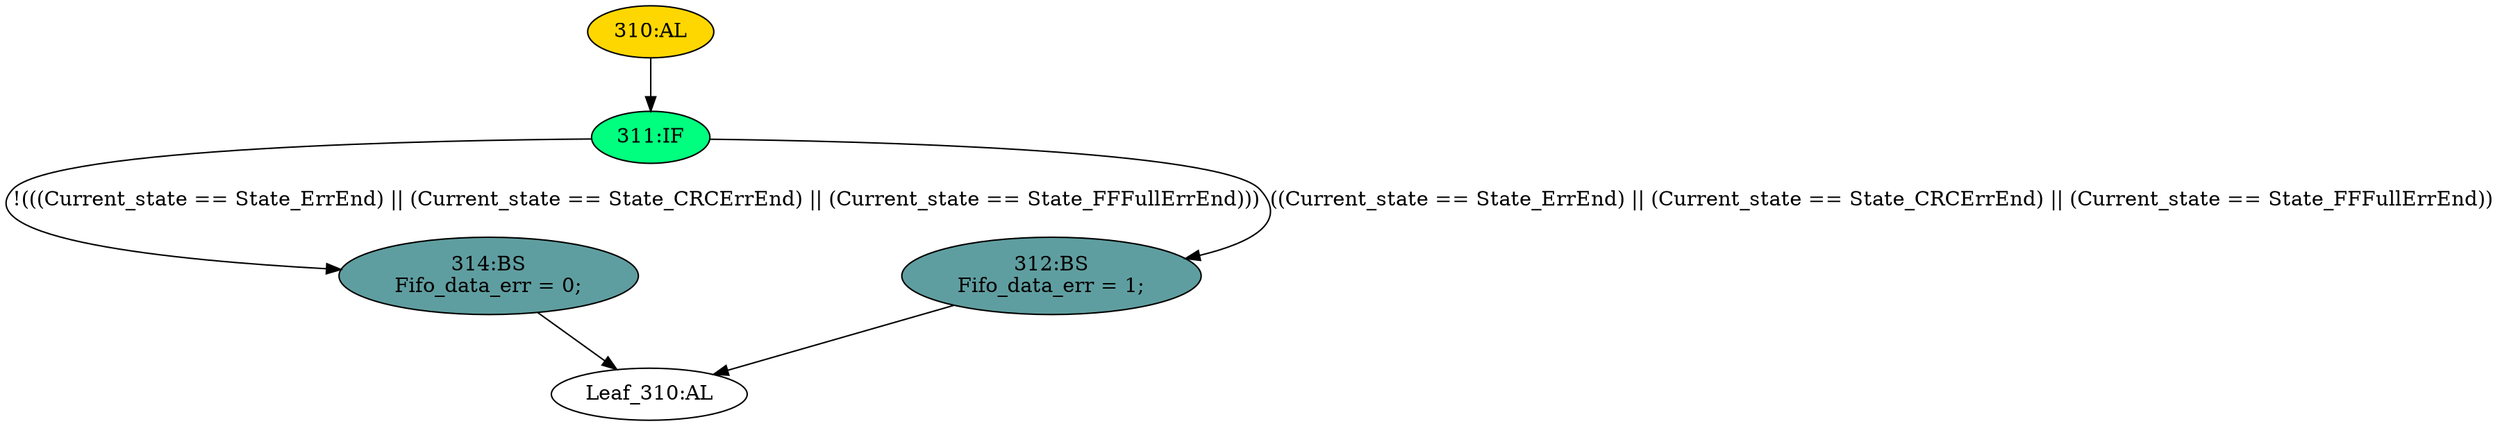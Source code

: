 strict digraph "" {
	node [label="\N"];
	"Leaf_310:AL"	 [def_var="['Fifo_data_err']",
		label="Leaf_310:AL"];
	"310:AL"	 [ast="<pyverilog.vparser.ast.Always object at 0x7fbb47415210>",
		clk_sens=False,
		fillcolor=gold,
		label="310:AL",
		sens="['Current_state']",
		statements="[]",
		style=filled,
		typ=Always,
		use_var="['State_FFFullErrEnd', 'Current_state', 'State_ErrEnd', 'State_CRCErrEnd']"];
	"311:IF"	 [ast="<pyverilog.vparser.ast.IfStatement object at 0x7fbb4740fd50>",
		fillcolor=springgreen,
		label="311:IF",
		statements="[]",
		style=filled,
		typ=IfStatement];
	"310:AL" -> "311:IF"	 [cond="[]",
		lineno=None];
	"314:BS"	 [ast="<pyverilog.vparser.ast.BlockingSubstitution object at 0x7fbb4740fbd0>",
		fillcolor=cadetblue,
		label="314:BS
Fifo_data_err = 0;",
		statements="[<pyverilog.vparser.ast.BlockingSubstitution object at 0x7fbb4740fbd0>]",
		style=filled,
		typ=BlockingSubstitution];
	"314:BS" -> "Leaf_310:AL"	 [cond="[]",
		lineno=None];
	"311:IF" -> "314:BS"	 [cond="['Current_state', 'State_ErrEnd', 'Current_state', 'State_CRCErrEnd', 'Current_state', 'State_FFFullErrEnd']",
		label="!(((Current_state == State_ErrEnd) || (Current_state == State_CRCErrEnd) || (Current_state == State_FFFullErrEnd)))",
		lineno=311];
	"312:BS"	 [ast="<pyverilog.vparser.ast.BlockingSubstitution object at 0x7fbb4740fa10>",
		fillcolor=cadetblue,
		label="312:BS
Fifo_data_err = 1;",
		statements="[<pyverilog.vparser.ast.BlockingSubstitution object at 0x7fbb4740fa10>]",
		style=filled,
		typ=BlockingSubstitution];
	"311:IF" -> "312:BS"	 [cond="['Current_state', 'State_ErrEnd', 'Current_state', 'State_CRCErrEnd', 'Current_state', 'State_FFFullErrEnd']",
		label="((Current_state == State_ErrEnd) || (Current_state == State_CRCErrEnd) || (Current_state == State_FFFullErrEnd))",
		lineno=311];
	"312:BS" -> "Leaf_310:AL"	 [cond="[]",
		lineno=None];
}
